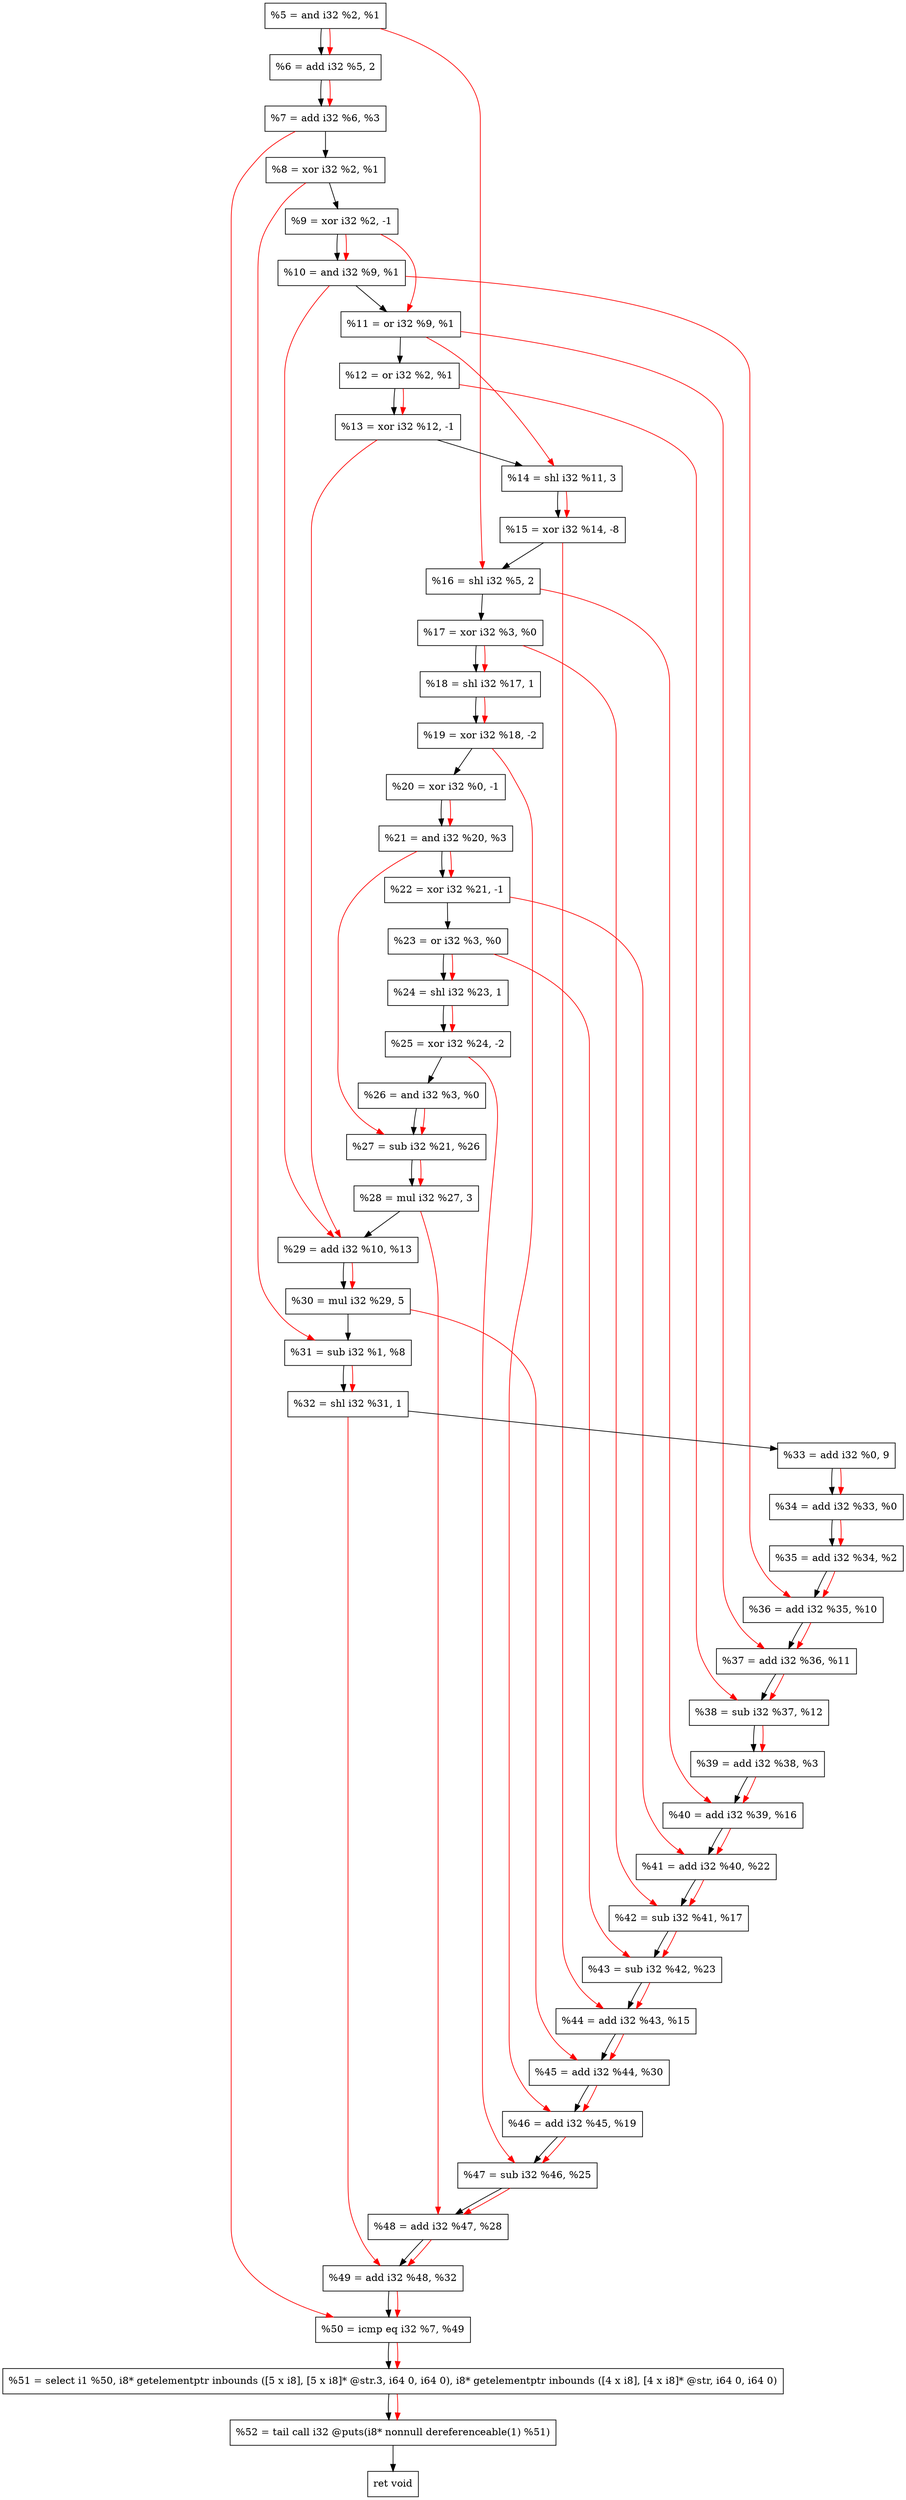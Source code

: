digraph "DFG for'crackme' function" {
	Node0x1d8f720[shape=record, label="  %5 = and i32 %2, %1"];
	Node0x1d8fda0[shape=record, label="  %6 = add i32 %5, 2"];
	Node0x1d8fe10[shape=record, label="  %7 = add i32 %6, %3"];
	Node0x1d8fe80[shape=record, label="  %8 = xor i32 %2, %1"];
	Node0x1d8ff20[shape=record, label="  %9 = xor i32 %2, -1"];
	Node0x1d8ff90[shape=record, label="  %10 = and i32 %9, %1"];
	Node0x1d90000[shape=record, label="  %11 = or i32 %9, %1"];
	Node0x1d90070[shape=record, label="  %12 = or i32 %2, %1"];
	Node0x1d900e0[shape=record, label="  %13 = xor i32 %12, -1"];
	Node0x1d90180[shape=record, label="  %14 = shl i32 %11, 3"];
	Node0x1d90220[shape=record, label="  %15 = xor i32 %14, -8"];
	Node0x1d90290[shape=record, label="  %16 = shl i32 %5, 2"];
	Node0x1d90300[shape=record, label="  %17 = xor i32 %3, %0"];
	Node0x1d903a0[shape=record, label="  %18 = shl i32 %17, 1"];
	Node0x1d90440[shape=record, label="  %19 = xor i32 %18, -2"];
	Node0x1d904b0[shape=record, label="  %20 = xor i32 %0, -1"];
	Node0x1d90520[shape=record, label="  %21 = and i32 %20, %3"];
	Node0x1d90590[shape=record, label="  %22 = xor i32 %21, -1"];
	Node0x1d90600[shape=record, label="  %23 = or i32 %3, %0"];
	Node0x1d90670[shape=record, label="  %24 = shl i32 %23, 1"];
	Node0x1d906e0[shape=record, label="  %25 = xor i32 %24, -2"];
	Node0x1d90750[shape=record, label="  %26 = and i32 %3, %0"];
	Node0x1d907c0[shape=record, label="  %27 = sub i32 %21, %26"];
	Node0x1d90830[shape=record, label="  %28 = mul i32 %27, 3"];
	Node0x1d908a0[shape=record, label="  %29 = add i32 %10, %13"];
	Node0x1d90940[shape=record, label="  %30 = mul i32 %29, 5"];
	Node0x1d909b0[shape=record, label="  %31 = sub i32 %1, %8"];
	Node0x1d90a20[shape=record, label="  %32 = shl i32 %31, 1"];
	Node0x1d90cd0[shape=record, label="  %33 = add i32 %0, 9"];
	Node0x1d90d40[shape=record, label="  %34 = add i32 %33, %0"];
	Node0x1d90db0[shape=record, label="  %35 = add i32 %34, %2"];
	Node0x1d90e20[shape=record, label="  %36 = add i32 %35, %10"];
	Node0x1d90e90[shape=record, label="  %37 = add i32 %36, %11"];
	Node0x1d90f00[shape=record, label="  %38 = sub i32 %37, %12"];
	Node0x1d90f70[shape=record, label="  %39 = add i32 %38, %3"];
	Node0x1d90fe0[shape=record, label="  %40 = add i32 %39, %16"];
	Node0x1d91050[shape=record, label="  %41 = add i32 %40, %22"];
	Node0x1d910c0[shape=record, label="  %42 = sub i32 %41, %17"];
	Node0x1d91130[shape=record, label="  %43 = sub i32 %42, %23"];
	Node0x1d911a0[shape=record, label="  %44 = add i32 %43, %15"];
	Node0x1d91210[shape=record, label="  %45 = add i32 %44, %30"];
	Node0x1d91280[shape=record, label="  %46 = add i32 %45, %19"];
	Node0x1d912f0[shape=record, label="  %47 = sub i32 %46, %25"];
	Node0x1d91360[shape=record, label="  %48 = add i32 %47, %28"];
	Node0x1d913d0[shape=record, label="  %49 = add i32 %48, %32"];
	Node0x1d91440[shape=record, label="  %50 = icmp eq i32 %7, %49"];
	Node0x1d30268[shape=record, label="  %51 = select i1 %50, i8* getelementptr inbounds ([5 x i8], [5 x i8]* @str.3, i64 0, i64 0), i8* getelementptr inbounds ([4 x i8], [4 x i8]* @str, i64 0, i64 0)"];
	Node0x1d918e0[shape=record, label="  %52 = tail call i32 @puts(i8* nonnull dereferenceable(1) %51)"];
	Node0x1d91930[shape=record, label="  ret void"];
	Node0x1d8f720 -> Node0x1d8fda0;
	Node0x1d8fda0 -> Node0x1d8fe10;
	Node0x1d8fe10 -> Node0x1d8fe80;
	Node0x1d8fe80 -> Node0x1d8ff20;
	Node0x1d8ff20 -> Node0x1d8ff90;
	Node0x1d8ff90 -> Node0x1d90000;
	Node0x1d90000 -> Node0x1d90070;
	Node0x1d90070 -> Node0x1d900e0;
	Node0x1d900e0 -> Node0x1d90180;
	Node0x1d90180 -> Node0x1d90220;
	Node0x1d90220 -> Node0x1d90290;
	Node0x1d90290 -> Node0x1d90300;
	Node0x1d90300 -> Node0x1d903a0;
	Node0x1d903a0 -> Node0x1d90440;
	Node0x1d90440 -> Node0x1d904b0;
	Node0x1d904b0 -> Node0x1d90520;
	Node0x1d90520 -> Node0x1d90590;
	Node0x1d90590 -> Node0x1d90600;
	Node0x1d90600 -> Node0x1d90670;
	Node0x1d90670 -> Node0x1d906e0;
	Node0x1d906e0 -> Node0x1d90750;
	Node0x1d90750 -> Node0x1d907c0;
	Node0x1d907c0 -> Node0x1d90830;
	Node0x1d90830 -> Node0x1d908a0;
	Node0x1d908a0 -> Node0x1d90940;
	Node0x1d90940 -> Node0x1d909b0;
	Node0x1d909b0 -> Node0x1d90a20;
	Node0x1d90a20 -> Node0x1d90cd0;
	Node0x1d90cd0 -> Node0x1d90d40;
	Node0x1d90d40 -> Node0x1d90db0;
	Node0x1d90db0 -> Node0x1d90e20;
	Node0x1d90e20 -> Node0x1d90e90;
	Node0x1d90e90 -> Node0x1d90f00;
	Node0x1d90f00 -> Node0x1d90f70;
	Node0x1d90f70 -> Node0x1d90fe0;
	Node0x1d90fe0 -> Node0x1d91050;
	Node0x1d91050 -> Node0x1d910c0;
	Node0x1d910c0 -> Node0x1d91130;
	Node0x1d91130 -> Node0x1d911a0;
	Node0x1d911a0 -> Node0x1d91210;
	Node0x1d91210 -> Node0x1d91280;
	Node0x1d91280 -> Node0x1d912f0;
	Node0x1d912f0 -> Node0x1d91360;
	Node0x1d91360 -> Node0x1d913d0;
	Node0x1d913d0 -> Node0x1d91440;
	Node0x1d91440 -> Node0x1d30268;
	Node0x1d30268 -> Node0x1d918e0;
	Node0x1d918e0 -> Node0x1d91930;
edge [color=red]
	Node0x1d8f720 -> Node0x1d8fda0;
	Node0x1d8fda0 -> Node0x1d8fe10;
	Node0x1d8ff20 -> Node0x1d8ff90;
	Node0x1d8ff20 -> Node0x1d90000;
	Node0x1d90070 -> Node0x1d900e0;
	Node0x1d90000 -> Node0x1d90180;
	Node0x1d90180 -> Node0x1d90220;
	Node0x1d8f720 -> Node0x1d90290;
	Node0x1d90300 -> Node0x1d903a0;
	Node0x1d903a0 -> Node0x1d90440;
	Node0x1d904b0 -> Node0x1d90520;
	Node0x1d90520 -> Node0x1d90590;
	Node0x1d90600 -> Node0x1d90670;
	Node0x1d90670 -> Node0x1d906e0;
	Node0x1d90520 -> Node0x1d907c0;
	Node0x1d90750 -> Node0x1d907c0;
	Node0x1d907c0 -> Node0x1d90830;
	Node0x1d8ff90 -> Node0x1d908a0;
	Node0x1d900e0 -> Node0x1d908a0;
	Node0x1d908a0 -> Node0x1d90940;
	Node0x1d8fe80 -> Node0x1d909b0;
	Node0x1d909b0 -> Node0x1d90a20;
	Node0x1d90cd0 -> Node0x1d90d40;
	Node0x1d90d40 -> Node0x1d90db0;
	Node0x1d90db0 -> Node0x1d90e20;
	Node0x1d8ff90 -> Node0x1d90e20;
	Node0x1d90e20 -> Node0x1d90e90;
	Node0x1d90000 -> Node0x1d90e90;
	Node0x1d90e90 -> Node0x1d90f00;
	Node0x1d90070 -> Node0x1d90f00;
	Node0x1d90f00 -> Node0x1d90f70;
	Node0x1d90f70 -> Node0x1d90fe0;
	Node0x1d90290 -> Node0x1d90fe0;
	Node0x1d90fe0 -> Node0x1d91050;
	Node0x1d90590 -> Node0x1d91050;
	Node0x1d91050 -> Node0x1d910c0;
	Node0x1d90300 -> Node0x1d910c0;
	Node0x1d910c0 -> Node0x1d91130;
	Node0x1d90600 -> Node0x1d91130;
	Node0x1d91130 -> Node0x1d911a0;
	Node0x1d90220 -> Node0x1d911a0;
	Node0x1d911a0 -> Node0x1d91210;
	Node0x1d90940 -> Node0x1d91210;
	Node0x1d91210 -> Node0x1d91280;
	Node0x1d90440 -> Node0x1d91280;
	Node0x1d91280 -> Node0x1d912f0;
	Node0x1d906e0 -> Node0x1d912f0;
	Node0x1d912f0 -> Node0x1d91360;
	Node0x1d90830 -> Node0x1d91360;
	Node0x1d91360 -> Node0x1d913d0;
	Node0x1d90a20 -> Node0x1d913d0;
	Node0x1d8fe10 -> Node0x1d91440;
	Node0x1d913d0 -> Node0x1d91440;
	Node0x1d91440 -> Node0x1d30268;
	Node0x1d30268 -> Node0x1d918e0;
}
